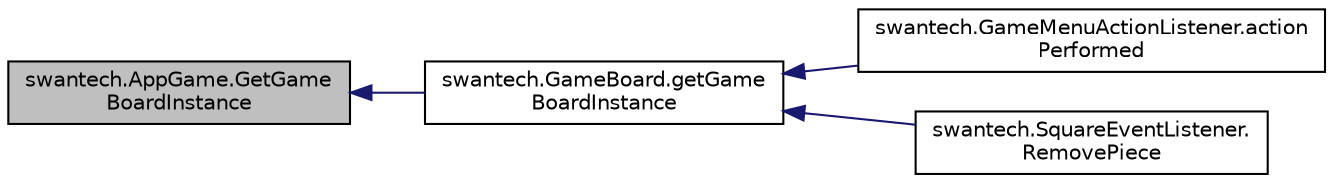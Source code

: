 digraph "swantech.AppGame.GetGameBoardInstance"
{
  edge [fontname="Helvetica",fontsize="10",labelfontname="Helvetica",labelfontsize="10"];
  node [fontname="Helvetica",fontsize="10",shape=record];
  rankdir="LR";
  Node1 [label="swantech.AppGame.GetGame\lBoardInstance",height=0.2,width=0.4,color="black", fillcolor="grey75", style="filled", fontcolor="black"];
  Node1 -> Node2 [dir="back",color="midnightblue",fontsize="10",style="solid",fontname="Helvetica"];
  Node2 [label="swantech.GameBoard.getGame\lBoardInstance",height=0.2,width=0.4,color="black", fillcolor="white", style="filled",URL="$classswantech_1_1_game_board.html#adf68d07f448466b7cea27014ba5f40b4"];
  Node2 -> Node3 [dir="back",color="midnightblue",fontsize="10",style="solid",fontname="Helvetica"];
  Node3 [label="swantech.GameMenuActionListener.action\lPerformed",height=0.2,width=0.4,color="black", fillcolor="white", style="filled",URL="$classswantech_1_1_game_menu_action_listener.html#a73c3d1d1aee78576d66bae3ca512e514"];
  Node2 -> Node4 [dir="back",color="midnightblue",fontsize="10",style="solid",fontname="Helvetica"];
  Node4 [label="swantech.SquareEventListener.\lRemovePiece",height=0.2,width=0.4,color="black", fillcolor="white", style="filled",URL="$classswantech_1_1_square_event_listener.html#a20ec344e232ddf50aaf2ecac0d26587e"];
}

